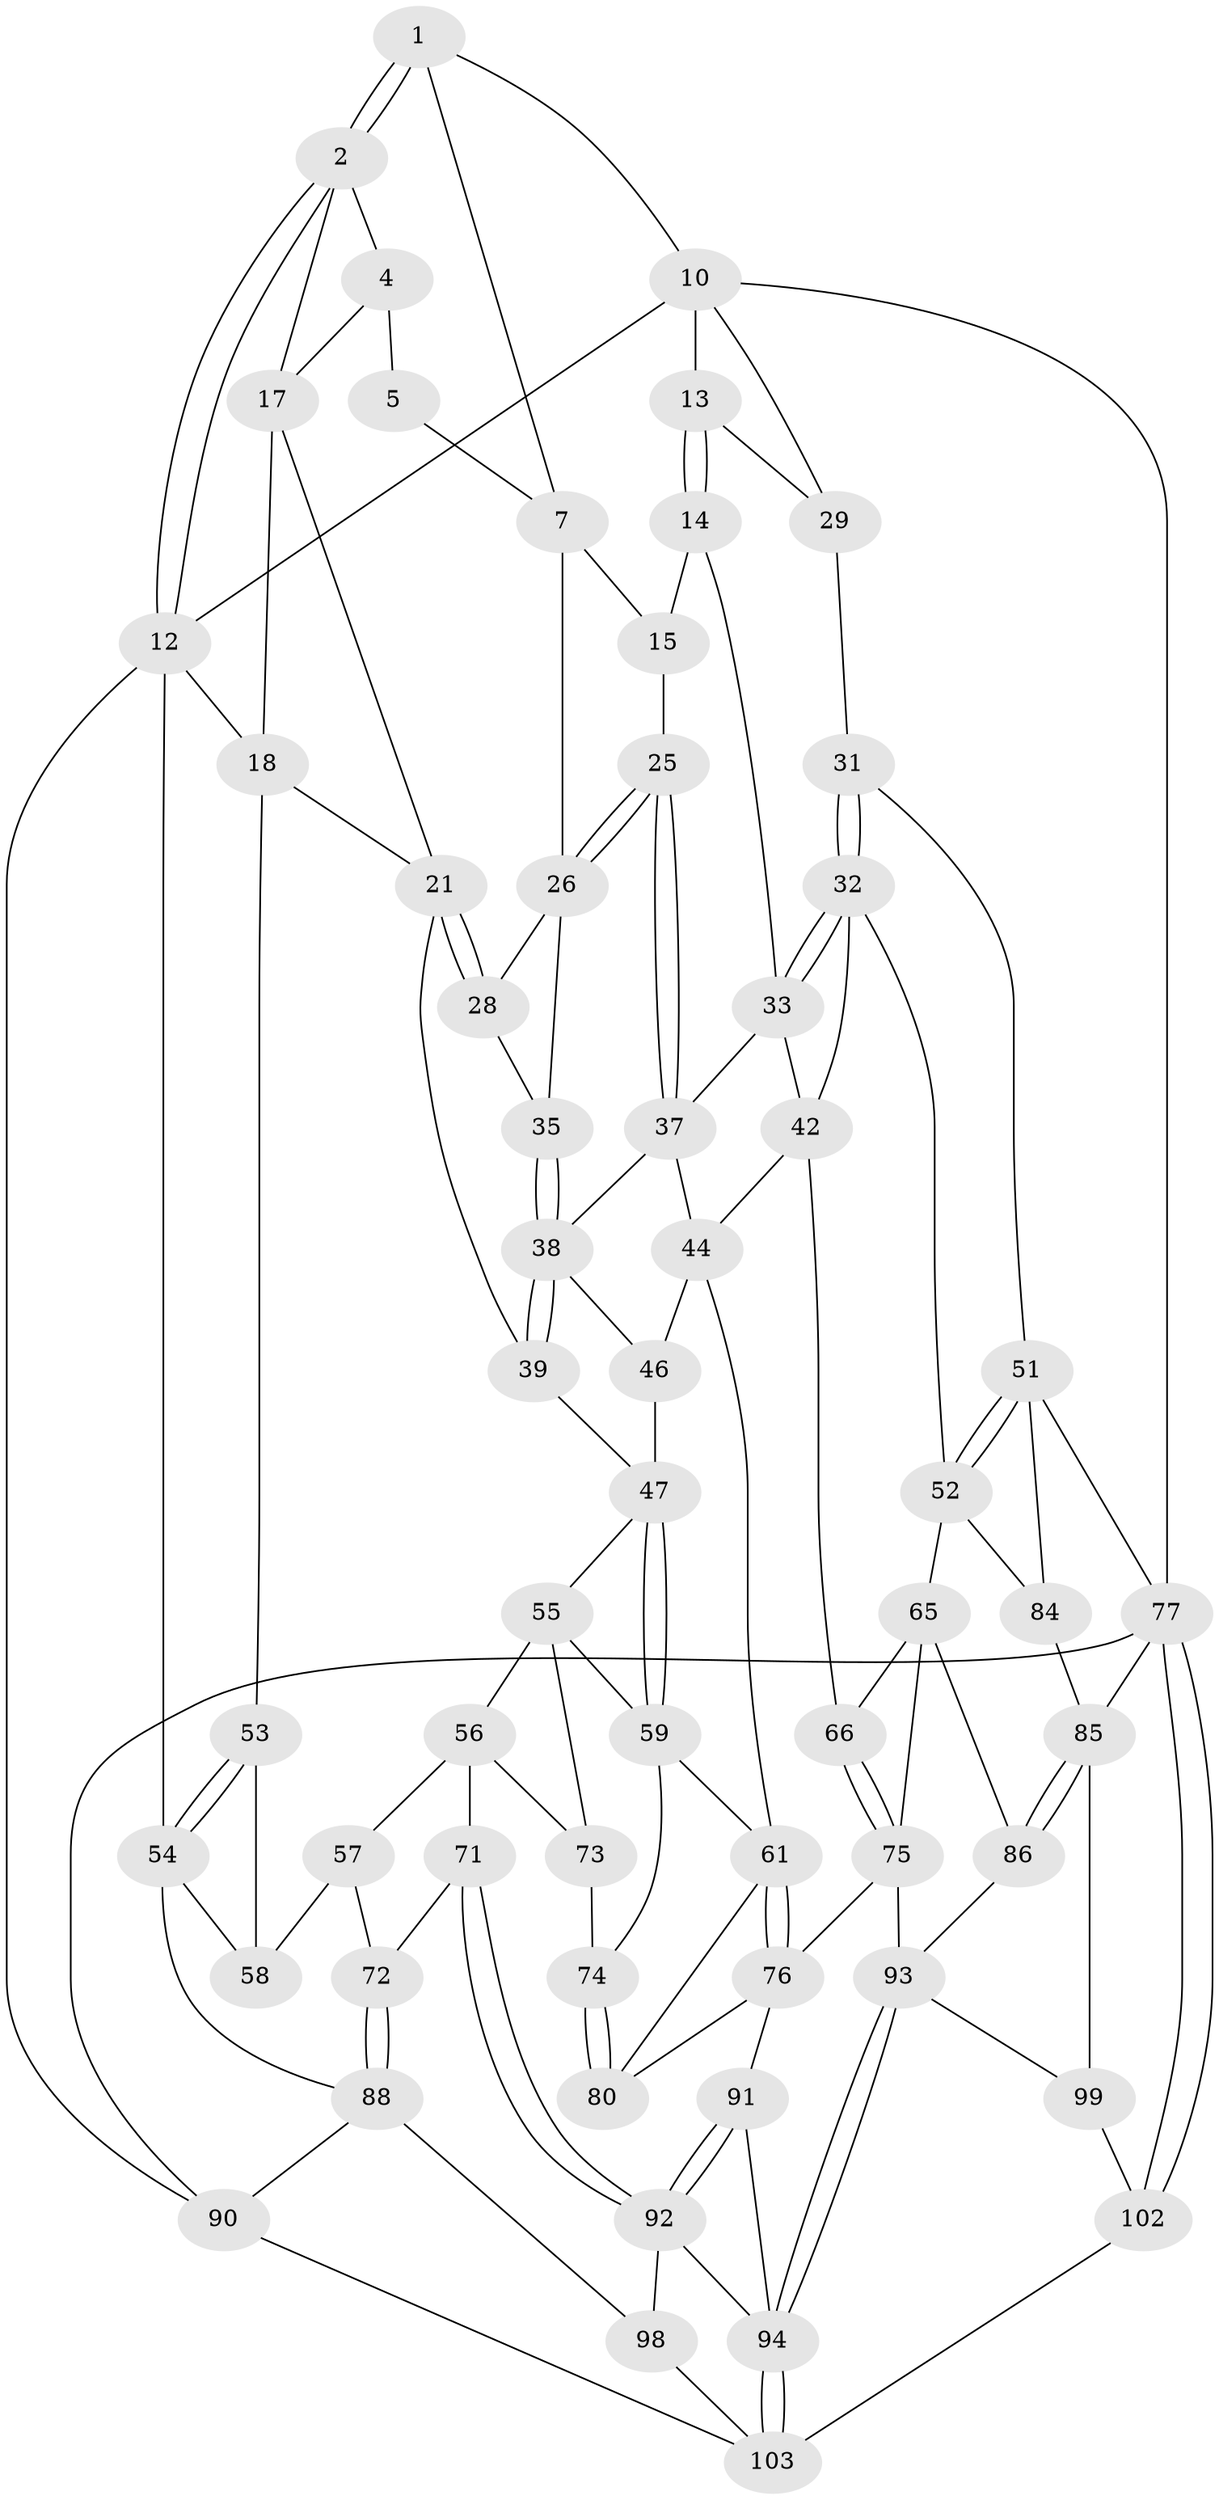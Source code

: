 // original degree distribution, {3: 0.028846153846153848, 5: 0.5096153846153846, 4: 0.23076923076923078, 6: 0.23076923076923078}
// Generated by graph-tools (version 1.1) at 2025/42/03/06/25 10:42:29]
// undirected, 61 vertices, 132 edges
graph export_dot {
graph [start="1"]
  node [color=gray90,style=filled];
  1 [pos="+0.2717009109943224+0",super="+6"];
  2 [pos="+0+0",super="+3"];
  4 [pos="+0.17191059312010884+0.12058971864577052",super="+16"];
  5 [pos="+0.2631274113665646+0",super="+9"];
  7 [pos="+0.5038028380756243+0.019089348715129007",super="+8"];
  10 [pos="+0.6579124559306595+0",super="+11"];
  12 [pos="+0+0",super="+19"];
  13 [pos="+0.7630691269287259+0.18540254740889472"];
  14 [pos="+0.7334118761622102+0.20933133049292302",super="+34"];
  15 [pos="+0.5257722042153848+0.11282051150335104",super="+24"];
  17 [pos="+0.06883584136431496+0.15906448035412615",super="+20"];
  18 [pos="+0.01263488045474194+0.19517968252316925",super="+23"];
  21 [pos="+0.16530279624026495+0.30712600143850455",super="+22"];
  25 [pos="+0.4597062153885974+0.2829474435544073"];
  26 [pos="+0.4259569943367732+0.2810801968173181",super="+27"];
  28 [pos="+0.257150431641285+0.3083522892075151"];
  29 [pos="+0.8102564016978627+0.1802587248733217",super="+30"];
  31 [pos="+0.9532015727248747+0.38485806205729056",super="+50"];
  32 [pos="+0.7221026057027307+0.37680219812551713",super="+45"];
  33 [pos="+0.7105671558100523+0.3351596662583723",super="+36"];
  35 [pos="+0.3404414236267592+0.3620865121415506"];
  37 [pos="+0.4772881440507819+0.32504646905465107",super="+40"];
  38 [pos="+0.3279546920389074+0.39132331620674243",super="+41"];
  39 [pos="+0.23100629757000177+0.44099711902378047"];
  42 [pos="+0.6334800061372845+0.4735586597454259",super="+43"];
  44 [pos="+0.5151318578631972+0.5407224048522343",super="+49"];
  46 [pos="+0.3608337986453261+0.5088533014410964"];
  47 [pos="+0.3296342103378695+0.5133468406414267",super="+48"];
  51 [pos="+1+0.560857096551785",super="+79"];
  52 [pos="+0.8373589812948734+0.5692985675715555",super="+64"];
  53 [pos="+0.05568543067909118+0.39745884448115215"];
  54 [pos="+0+0.4664507284722402",super="+68"];
  55 [pos="+0.2221265945999482+0.5385830192704333",super="+60"];
  56 [pos="+0.1754596062217467+0.5620693888018856",super="+70"];
  57 [pos="+0.1515272402214517+0.5619863578566696",super="+69"];
  58 [pos="+0.1332268814101742+0.5537425748992721",super="+67"];
  59 [pos="+0.317559121611163+0.5979269084284834",super="+63"];
  61 [pos="+0.4303488934308705+0.6292770271511786",super="+62"];
  65 [pos="+0.7283270350385082+0.6194673749056359",super="+82"];
  66 [pos="+0.6128436885135122+0.5447748502175914"];
  71 [pos="+0.16729233034295182+0.7220241684675991"];
  72 [pos="+0.15144922511121087+0.7177003468494115"];
  73 [pos="+0.22233147977094916+0.6961822056732783"];
  74 [pos="+0.2964817788352344+0.709394533278507"];
  75 [pos="+0.5669833212236481+0.7044907281694474",super="+83"];
  76 [pos="+0.46672036936441674+0.7117261326679504",super="+81"];
  77 [pos="+1+1",super="+78"];
  80 [pos="+0.33633049634198836+0.7578991570120647"];
  84 [pos="+0.7789007270291617+0.8072323532796364"];
  85 [pos="+0.7704042138919135+0.8117612061654019",super="+100"];
  86 [pos="+0.7499023146485871+0.8096894079008891",super="+87"];
  88 [pos="+0+0.7784900467637179",super="+89"];
  90 [pos="+0+1"];
  91 [pos="+0.40097931255650837+0.9012271510358765"];
  92 [pos="+0.17443227582768653+0.7551583141033358",super="+97"];
  93 [pos="+0.5180716656629348+0.8817904439347756",super="+96"];
  94 [pos="+0.4180426860691488+0.9570301862534814",super="+95"];
  98 [pos="+0.11824728747565917+0.9036809557414942"];
  99 [pos="+0.6350375629574709+0.8850399015356614",super="+101"];
  102 [pos="+0.6336234353139101+1"];
  103 [pos="+0.4290024998107662+1",super="+104"];
  1 -- 2;
  1 -- 2;
  1 -- 10;
  1 -- 7;
  2 -- 12;
  2 -- 12;
  2 -- 17;
  2 -- 4;
  4 -- 5 [weight=2];
  4 -- 17;
  5 -- 7;
  7 -- 15;
  7 -- 26;
  10 -- 13;
  10 -- 77;
  10 -- 12;
  10 -- 29;
  12 -- 90;
  12 -- 18;
  12 -- 54;
  13 -- 14;
  13 -- 14;
  13 -- 29;
  14 -- 15 [weight=2];
  14 -- 33;
  15 -- 25;
  17 -- 18;
  17 -- 21;
  18 -- 53;
  18 -- 21;
  21 -- 28;
  21 -- 28;
  21 -- 39;
  25 -- 26;
  25 -- 26;
  25 -- 37;
  25 -- 37;
  26 -- 35;
  26 -- 28;
  28 -- 35;
  29 -- 31 [weight=2];
  31 -- 32;
  31 -- 32;
  31 -- 51;
  32 -- 33;
  32 -- 33;
  32 -- 42;
  32 -- 52;
  33 -- 42;
  33 -- 37;
  35 -- 38;
  35 -- 38;
  37 -- 44;
  37 -- 38;
  38 -- 39;
  38 -- 39;
  38 -- 46;
  39 -- 47;
  42 -- 44;
  42 -- 66;
  44 -- 61;
  44 -- 46;
  46 -- 47;
  47 -- 59;
  47 -- 59;
  47 -- 55;
  51 -- 52;
  51 -- 52;
  51 -- 84;
  51 -- 77;
  52 -- 65;
  52 -- 84;
  53 -- 54;
  53 -- 54;
  53 -- 58;
  54 -- 58;
  54 -- 88;
  55 -- 56;
  55 -- 73;
  55 -- 59;
  56 -- 57;
  56 -- 73;
  56 -- 71;
  57 -- 58 [weight=2];
  57 -- 72;
  59 -- 74;
  59 -- 61;
  61 -- 76;
  61 -- 76;
  61 -- 80;
  65 -- 66;
  65 -- 75;
  65 -- 86;
  66 -- 75;
  66 -- 75;
  71 -- 72;
  71 -- 92;
  71 -- 92;
  72 -- 88;
  72 -- 88;
  73 -- 74;
  74 -- 80;
  74 -- 80;
  75 -- 76;
  75 -- 93;
  76 -- 80;
  76 -- 91;
  77 -- 102;
  77 -- 102;
  77 -- 90;
  77 -- 85;
  84 -- 85;
  85 -- 86;
  85 -- 86;
  85 -- 99;
  86 -- 93;
  88 -- 98;
  88 -- 90;
  90 -- 103;
  91 -- 92;
  91 -- 92;
  91 -- 94;
  92 -- 98;
  92 -- 94;
  93 -- 94;
  93 -- 94;
  93 -- 99;
  94 -- 103;
  94 -- 103;
  98 -- 103;
  99 -- 102;
  102 -- 103;
}
